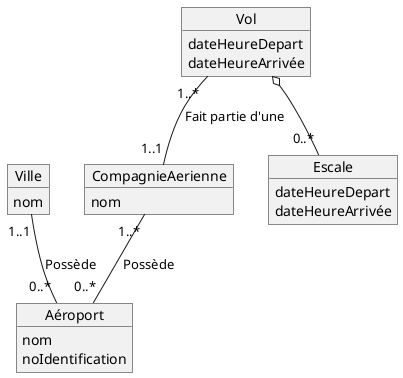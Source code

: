 @startuml Angel
object CompagnieAerienne{
    nom
}
object Vol{
    dateHeureDepart
    dateHeureArrivée
}
object Aéroport{
    nom
    noIdentification
}
Object Ville{
    nom
}
Object Escale{
    dateHeureDepart
    dateHeureArrivée
}

Ville "1..1" -- "0..*" Aéroport : Possède
CompagnieAerienne "1..*" -- "0..*" Aéroport : Possède

Vol o-- "0..*" Escale
Vol "1..*" -- "1..1" CompagnieAerienne : Fait partie d'une
@enduml